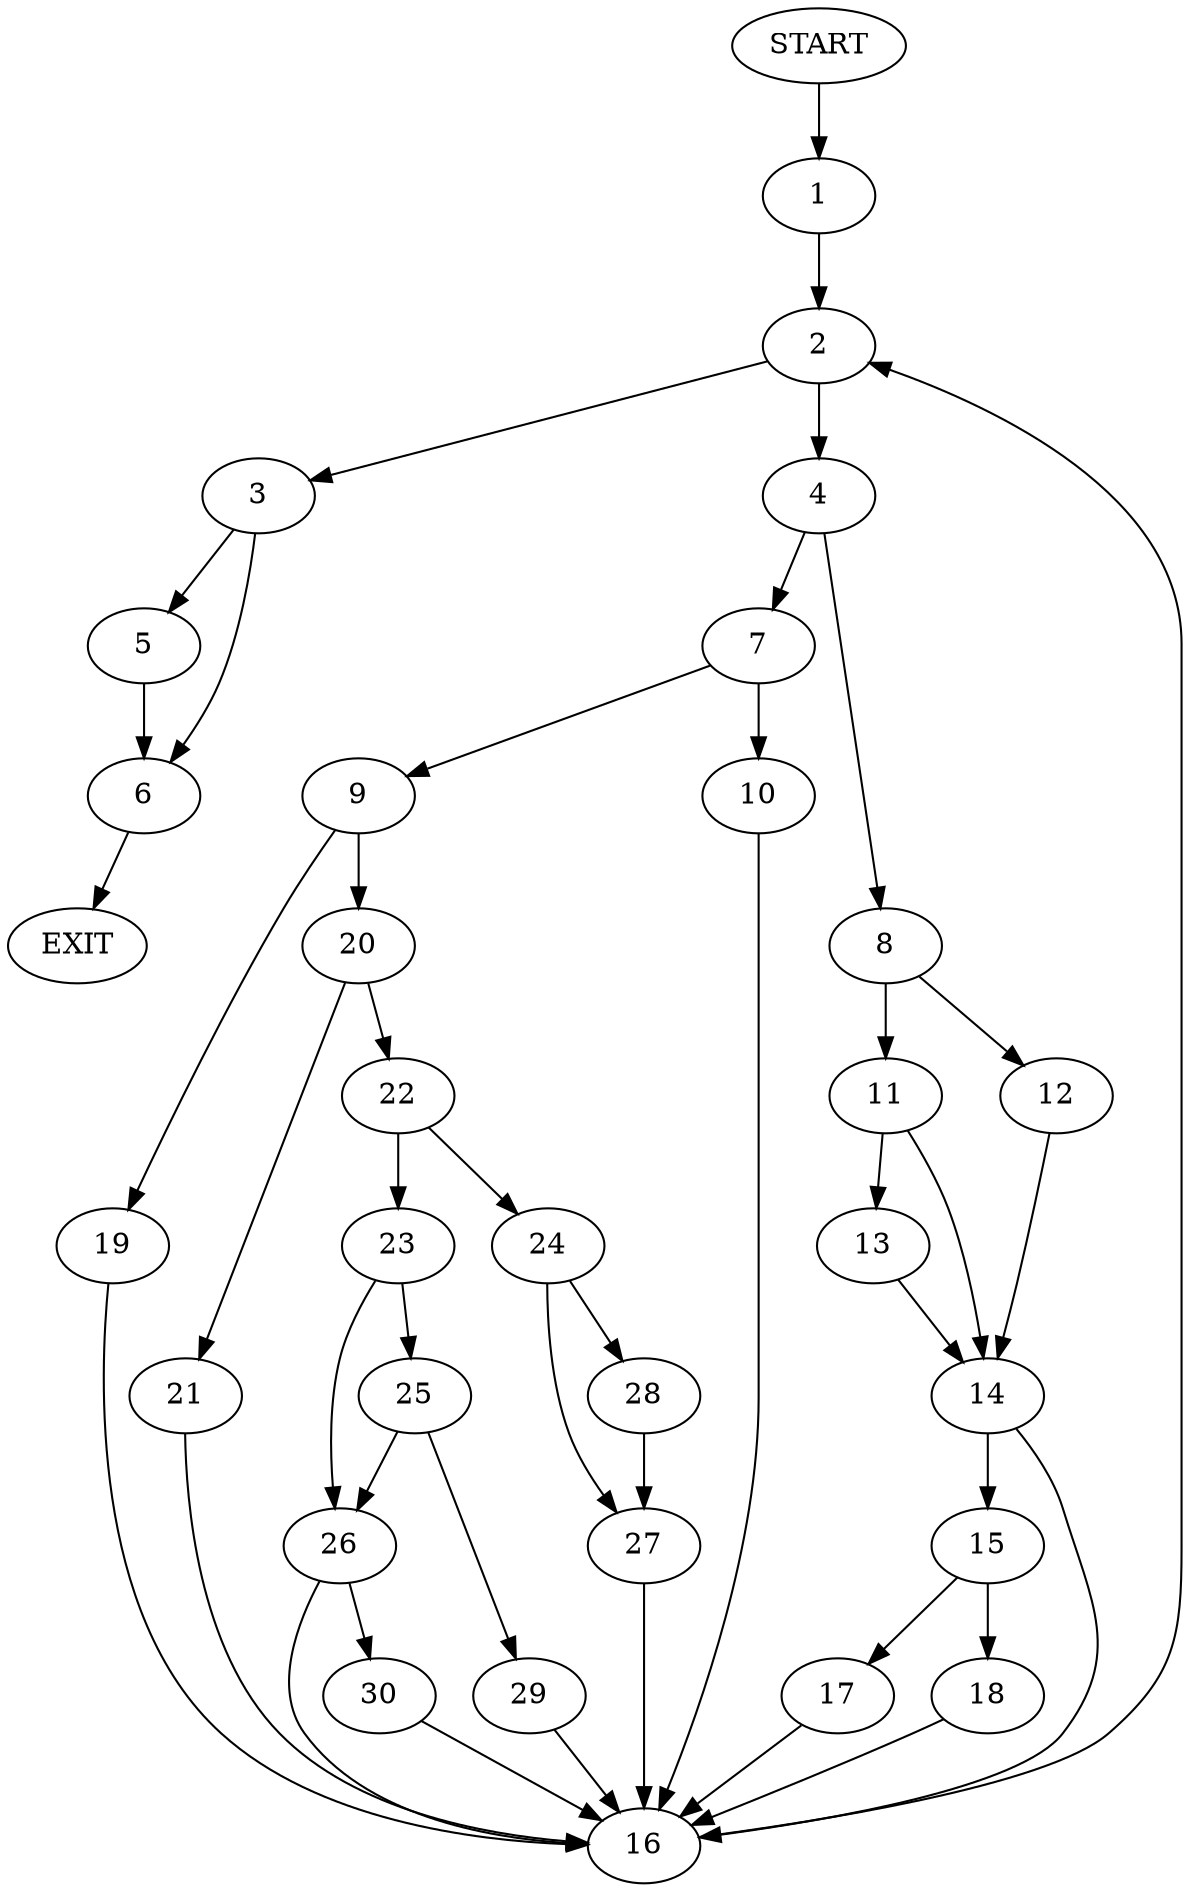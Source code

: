 digraph {
0 [label="START"]
31 [label="EXIT"]
0 -> 1
1 -> 2
2 -> 3
2 -> 4
3 -> 5
3 -> 6
4 -> 7
4 -> 8
7 -> 9
7 -> 10
8 -> 11
8 -> 12
11 -> 13
11 -> 14
12 -> 14
14 -> 15
14 -> 16
13 -> 14
16 -> 2
15 -> 17
15 -> 18
18 -> 16
17 -> 16
9 -> 19
9 -> 20
10 -> 16
19 -> 16
20 -> 21
20 -> 22
22 -> 23
22 -> 24
21 -> 16
23 -> 25
23 -> 26
24 -> 27
24 -> 28
28 -> 27
27 -> 16
25 -> 29
25 -> 26
26 -> 16
26 -> 30
29 -> 16
30 -> 16
6 -> 31
5 -> 6
}
